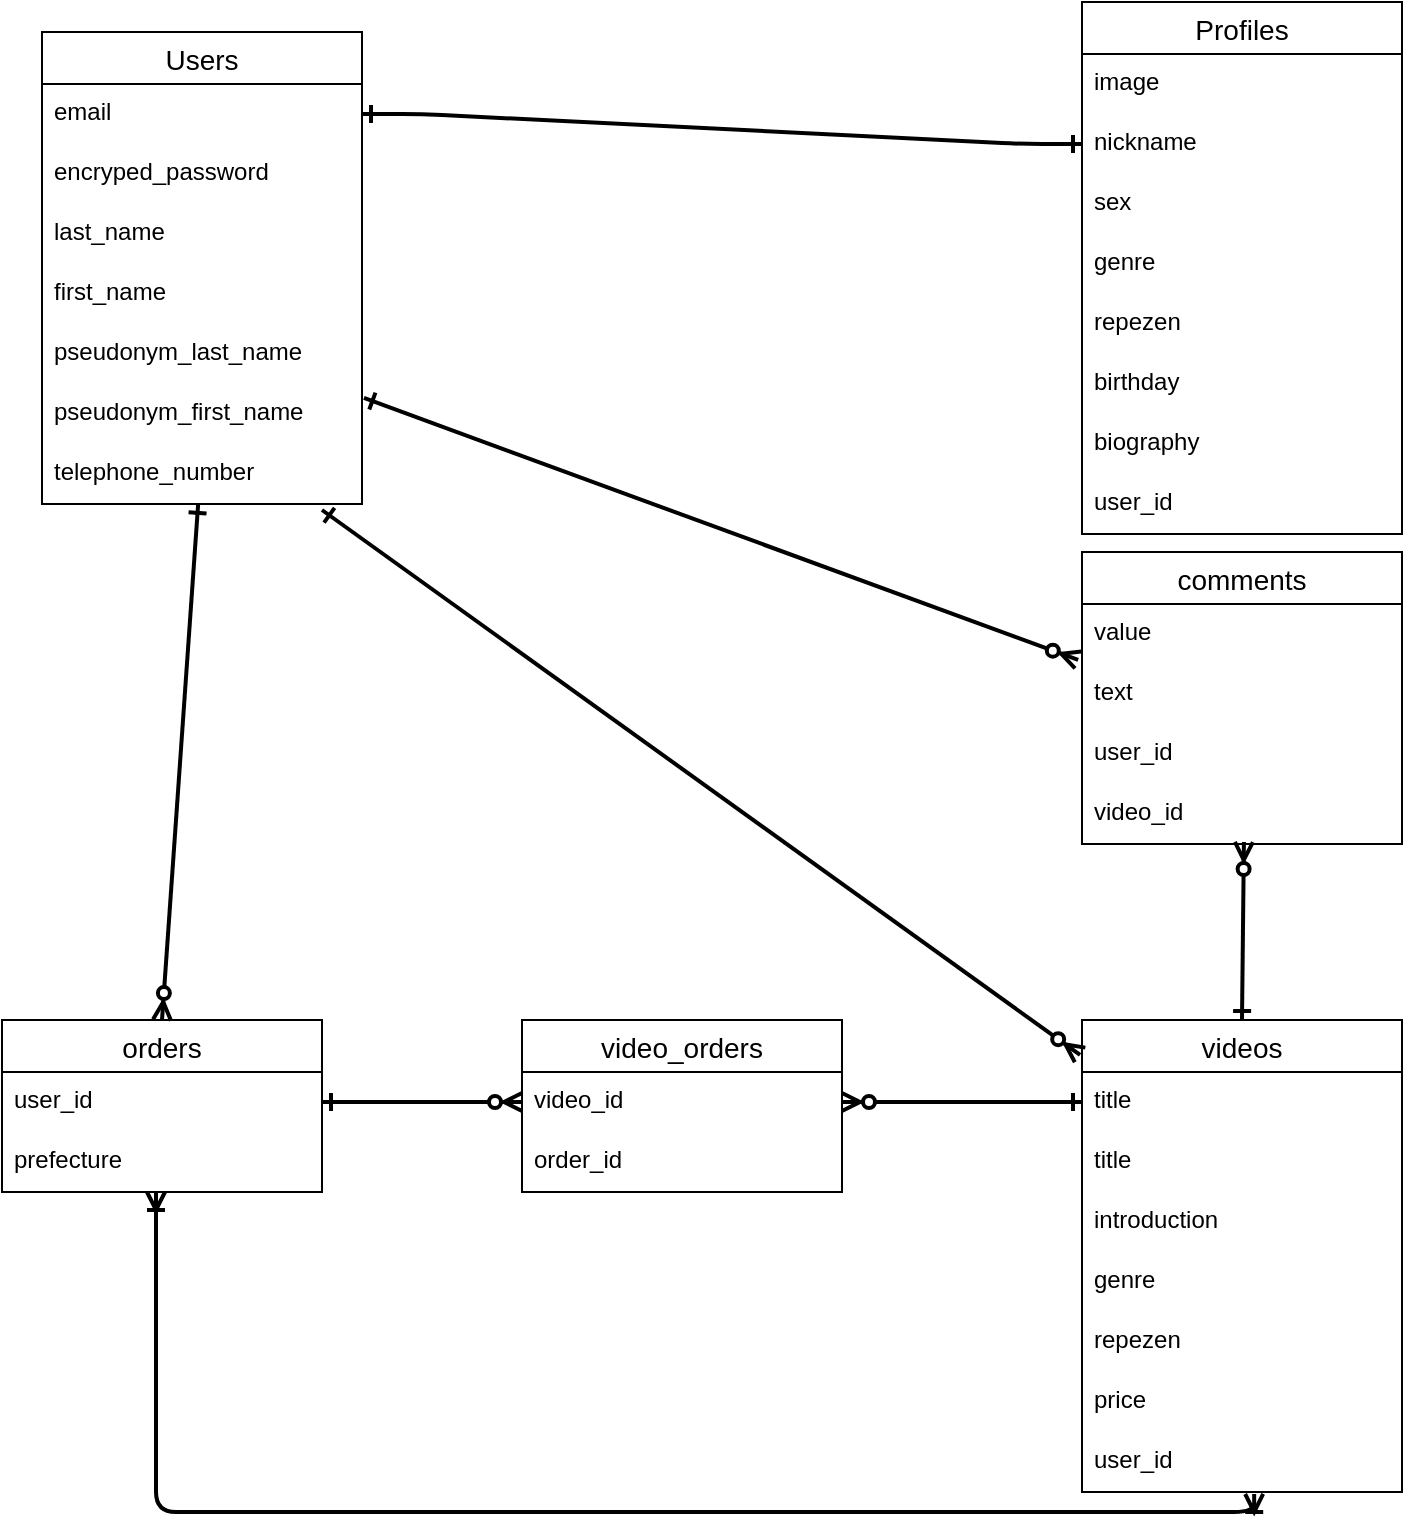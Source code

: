 <mxfile>
    <diagram id="xxG6ed62QqAqbMtrztr5" name="ページ1">
        <mxGraphModel dx="245" dy="445" grid="1" gridSize="10" guides="1" tooltips="1" connect="1" arrows="1" fold="1" page="1" pageScale="1" pageWidth="827" pageHeight="1169" math="0" shadow="0">
            <root>
                <mxCell id="0"/>
                <mxCell id="1" parent="0"/>
                <mxCell id="2" value="Users" style="swimlane;fontStyle=0;childLayout=stackLayout;horizontal=1;startSize=26;horizontalStack=0;resizeParent=1;resizeParentMax=0;resizeLast=0;collapsible=1;marginBottom=0;align=center;fontSize=14;" parent="1" vertex="1">
                    <mxGeometry x="80" y="40" width="160" height="236" as="geometry"/>
                </mxCell>
                <mxCell id="4" value="email" style="text;strokeColor=none;fillColor=none;spacingLeft=4;spacingRight=4;overflow=hidden;rotatable=0;points=[[0,0.5],[1,0.5]];portConstraint=eastwest;fontSize=12;" parent="2" vertex="1">
                    <mxGeometry y="26" width="160" height="30" as="geometry"/>
                </mxCell>
                <mxCell id="7" value="encryped_password" style="text;strokeColor=none;fillColor=none;spacingLeft=4;spacingRight=4;overflow=hidden;rotatable=0;points=[[0,0.5],[1,0.5]];portConstraint=eastwest;fontSize=12;" parent="2" vertex="1">
                    <mxGeometry y="56" width="160" height="30" as="geometry"/>
                </mxCell>
                <mxCell id="tkC_hRcBvg3TVlcHlTjY-7" value="last_name" style="text;strokeColor=none;fillColor=none;spacingLeft=4;spacingRight=4;overflow=hidden;rotatable=0;points=[[0,0.5],[1,0.5]];portConstraint=eastwest;fontSize=12;container=0;" parent="2" vertex="1">
                    <mxGeometry y="86" width="160" height="30" as="geometry"/>
                </mxCell>
                <mxCell id="tkC_hRcBvg3TVlcHlTjY-8" value="first_name" style="text;strokeColor=none;fillColor=none;spacingLeft=4;spacingRight=4;overflow=hidden;rotatable=0;points=[[0,0.5],[1,0.5]];portConstraint=eastwest;fontSize=12;" parent="2" vertex="1">
                    <mxGeometry y="116" width="160" height="30" as="geometry"/>
                </mxCell>
                <mxCell id="tkC_hRcBvg3TVlcHlTjY-9" value="pseudonym_last_name" style="text;strokeColor=none;fillColor=none;spacingLeft=4;spacingRight=4;overflow=hidden;rotatable=0;points=[[0,0.5],[1,0.5]];portConstraint=eastwest;fontSize=12;" parent="2" vertex="1">
                    <mxGeometry y="146" width="160" height="30" as="geometry"/>
                </mxCell>
                <mxCell id="tkC_hRcBvg3TVlcHlTjY-11" value="pseudonym_first_name" style="text;strokeColor=none;fillColor=none;spacingLeft=4;spacingRight=4;overflow=hidden;rotatable=0;points=[[0,0.5],[1,0.5]];portConstraint=eastwest;fontSize=12;" parent="2" vertex="1">
                    <mxGeometry y="176" width="160" height="30" as="geometry"/>
                </mxCell>
                <mxCell id="tkC_hRcBvg3TVlcHlTjY-13" value="telephone_number" style="text;strokeColor=none;fillColor=none;spacingLeft=4;spacingRight=4;overflow=hidden;rotatable=0;points=[[0,0.5],[1,0.5]];portConstraint=eastwest;fontSize=12;" parent="2" vertex="1">
                    <mxGeometry y="206" width="160" height="30" as="geometry"/>
                </mxCell>
                <mxCell id="tkC_hRcBvg3TVlcHlTjY-14" value="Profiles" style="swimlane;fontStyle=0;childLayout=stackLayout;horizontal=1;startSize=26;horizontalStack=0;resizeParent=1;resizeParentMax=0;resizeLast=0;collapsible=1;marginBottom=0;align=center;fontSize=14;" parent="1" vertex="1">
                    <mxGeometry x="600" y="25" width="160" height="266" as="geometry"/>
                </mxCell>
                <mxCell id="tkC_hRcBvg3TVlcHlTjY-19" value="image" style="text;strokeColor=none;fillColor=none;spacingLeft=4;spacingRight=4;overflow=hidden;rotatable=0;points=[[0,0.5],[1,0.5]];portConstraint=eastwest;fontSize=12;" parent="tkC_hRcBvg3TVlcHlTjY-14" vertex="1">
                    <mxGeometry y="26" width="160" height="30" as="geometry"/>
                </mxCell>
                <mxCell id="tkC_hRcBvg3TVlcHlTjY-15" value="nickname" style="text;strokeColor=none;fillColor=none;spacingLeft=4;spacingRight=4;overflow=hidden;rotatable=0;points=[[0,0.5],[1,0.5]];portConstraint=eastwest;fontSize=12;" parent="tkC_hRcBvg3TVlcHlTjY-14" vertex="1">
                    <mxGeometry y="56" width="160" height="30" as="geometry"/>
                </mxCell>
                <mxCell id="8" value="sex" style="text;strokeColor=none;fillColor=none;spacingLeft=4;spacingRight=4;overflow=hidden;rotatable=0;points=[[0,0.5],[1,0.5]];portConstraint=eastwest;fontSize=12;" parent="tkC_hRcBvg3TVlcHlTjY-14" vertex="1">
                    <mxGeometry y="86" width="160" height="30" as="geometry"/>
                </mxCell>
                <mxCell id="tkC_hRcBvg3TVlcHlTjY-69" value="genre" style="text;strokeColor=none;fillColor=none;spacingLeft=4;spacingRight=4;overflow=hidden;rotatable=0;points=[[0,0.5],[1,0.5]];portConstraint=eastwest;fontSize=12;" parent="tkC_hRcBvg3TVlcHlTjY-14" vertex="1">
                    <mxGeometry y="116" width="160" height="30" as="geometry"/>
                </mxCell>
                <mxCell id="tkC_hRcBvg3TVlcHlTjY-16" value="repezen" style="text;strokeColor=none;fillColor=none;spacingLeft=4;spacingRight=4;overflow=hidden;rotatable=0;points=[[0,0.5],[1,0.5]];portConstraint=eastwest;fontSize=12;" parent="tkC_hRcBvg3TVlcHlTjY-14" vertex="1">
                    <mxGeometry y="146" width="160" height="30" as="geometry"/>
                </mxCell>
                <mxCell id="tkC_hRcBvg3TVlcHlTjY-18" value="birthday" style="text;strokeColor=none;fillColor=none;spacingLeft=4;spacingRight=4;overflow=hidden;rotatable=0;points=[[0,0.5],[1,0.5]];portConstraint=eastwest;fontSize=12;" parent="tkC_hRcBvg3TVlcHlTjY-14" vertex="1">
                    <mxGeometry y="176" width="160" height="30" as="geometry"/>
                </mxCell>
                <mxCell id="tkC_hRcBvg3TVlcHlTjY-20" value="biography" style="text;strokeColor=none;fillColor=none;spacingLeft=4;spacingRight=4;overflow=hidden;rotatable=0;points=[[0,0.5],[1,0.5]];portConstraint=eastwest;fontSize=12;" parent="tkC_hRcBvg3TVlcHlTjY-14" vertex="1">
                    <mxGeometry y="206" width="160" height="30" as="geometry"/>
                </mxCell>
                <mxCell id="tkC_hRcBvg3TVlcHlTjY-66" value="user_id" style="text;strokeColor=none;fillColor=none;spacingLeft=4;spacingRight=4;overflow=hidden;rotatable=0;points=[[0,0.5],[1,0.5]];portConstraint=eastwest;fontSize=12;" parent="tkC_hRcBvg3TVlcHlTjY-14" vertex="1">
                    <mxGeometry y="236" width="160" height="30" as="geometry"/>
                </mxCell>
                <mxCell id="tkC_hRcBvg3TVlcHlTjY-21" value="videos" style="swimlane;fontStyle=0;childLayout=stackLayout;horizontal=1;startSize=26;horizontalStack=0;resizeParent=1;resizeParentMax=0;resizeLast=0;collapsible=1;marginBottom=0;align=center;fontSize=14;" parent="1" vertex="1">
                    <mxGeometry x="600" y="534" width="160" height="236" as="geometry"/>
                </mxCell>
                <mxCell id="tkC_hRcBvg3TVlcHlTjY-22" value="title" style="text;strokeColor=none;fillColor=none;spacingLeft=4;spacingRight=4;overflow=hidden;rotatable=0;points=[[0,0.5],[1,0.5]];portConstraint=eastwest;fontSize=12;" parent="tkC_hRcBvg3TVlcHlTjY-21" vertex="1">
                    <mxGeometry y="26" width="160" height="30" as="geometry"/>
                </mxCell>
                <mxCell id="9" value="title" style="text;strokeColor=none;fillColor=none;spacingLeft=4;spacingRight=4;overflow=hidden;rotatable=0;points=[[0,0.5],[1,0.5]];portConstraint=eastwest;fontSize=12;" vertex="1" parent="tkC_hRcBvg3TVlcHlTjY-21">
                    <mxGeometry y="56" width="160" height="30" as="geometry"/>
                </mxCell>
                <mxCell id="tkC_hRcBvg3TVlcHlTjY-23" value="introduction" style="text;strokeColor=none;fillColor=none;spacingLeft=4;spacingRight=4;overflow=hidden;rotatable=0;points=[[0,0.5],[1,0.5]];portConstraint=eastwest;fontSize=12;" parent="tkC_hRcBvg3TVlcHlTjY-21" vertex="1">
                    <mxGeometry y="86" width="160" height="30" as="geometry"/>
                </mxCell>
                <mxCell id="tkC_hRcBvg3TVlcHlTjY-24" value="genre" style="text;strokeColor=none;fillColor=none;spacingLeft=4;spacingRight=4;overflow=hidden;rotatable=0;points=[[0,0.5],[1,0.5]];portConstraint=eastwest;fontSize=12;" parent="tkC_hRcBvg3TVlcHlTjY-21" vertex="1">
                    <mxGeometry y="116" width="160" height="30" as="geometry"/>
                </mxCell>
                <mxCell id="tkC_hRcBvg3TVlcHlTjY-68" value="repezen" style="text;strokeColor=none;fillColor=none;spacingLeft=4;spacingRight=4;overflow=hidden;rotatable=0;points=[[0,0.5],[1,0.5]];portConstraint=eastwest;fontSize=12;" parent="tkC_hRcBvg3TVlcHlTjY-21" vertex="1">
                    <mxGeometry y="146" width="160" height="30" as="geometry"/>
                </mxCell>
                <mxCell id="tkC_hRcBvg3TVlcHlTjY-25" value="price" style="text;strokeColor=none;fillColor=none;spacingLeft=4;spacingRight=4;overflow=hidden;rotatable=0;points=[[0,0.5],[1,0.5]];portConstraint=eastwest;fontSize=12;" parent="tkC_hRcBvg3TVlcHlTjY-21" vertex="1">
                    <mxGeometry y="176" width="160" height="30" as="geometry"/>
                </mxCell>
                <mxCell id="tkC_hRcBvg3TVlcHlTjY-26" value="user_id" style="text;strokeColor=none;fillColor=none;spacingLeft=4;spacingRight=4;overflow=hidden;rotatable=0;points=[[0,0.5],[1,0.5]];portConstraint=eastwest;fontSize=12;" parent="tkC_hRcBvg3TVlcHlTjY-21" vertex="1">
                    <mxGeometry y="206" width="160" height="30" as="geometry"/>
                </mxCell>
                <mxCell id="tkC_hRcBvg3TVlcHlTjY-27" value="orders" style="swimlane;fontStyle=0;childLayout=stackLayout;horizontal=1;startSize=26;horizontalStack=0;resizeParent=1;resizeParentMax=0;resizeLast=0;collapsible=1;marginBottom=0;align=center;fontSize=14;" parent="1" vertex="1">
                    <mxGeometry x="60" y="534" width="160" height="86" as="geometry"/>
                </mxCell>
                <mxCell id="tkC_hRcBvg3TVlcHlTjY-28" value="user_id" style="text;strokeColor=none;fillColor=none;spacingLeft=4;spacingRight=4;overflow=hidden;rotatable=0;points=[[0,0.5],[1,0.5]];portConstraint=eastwest;fontSize=12;" parent="tkC_hRcBvg3TVlcHlTjY-27" vertex="1">
                    <mxGeometry y="26" width="160" height="30" as="geometry"/>
                </mxCell>
                <mxCell id="tkC_hRcBvg3TVlcHlTjY-67" value="prefecture" style="text;strokeColor=none;fillColor=none;spacingLeft=4;spacingRight=4;overflow=hidden;rotatable=0;points=[[0,0.5],[1,0.5]];portConstraint=eastwest;fontSize=12;" parent="tkC_hRcBvg3TVlcHlTjY-27" vertex="1">
                    <mxGeometry y="56" width="160" height="30" as="geometry"/>
                </mxCell>
                <mxCell id="tkC_hRcBvg3TVlcHlTjY-31" value="comments" style="swimlane;fontStyle=0;childLayout=stackLayout;horizontal=1;startSize=26;horizontalStack=0;resizeParent=1;resizeParentMax=0;resizeLast=0;collapsible=1;marginBottom=0;align=center;fontSize=14;" parent="1" vertex="1">
                    <mxGeometry x="600" y="300" width="160" height="146" as="geometry"/>
                </mxCell>
                <mxCell id="tkC_hRcBvg3TVlcHlTjY-32" value="value" style="text;strokeColor=none;fillColor=none;spacingLeft=4;spacingRight=4;overflow=hidden;rotatable=0;points=[[0,0.5],[1,0.5]];portConstraint=eastwest;fontSize=12;" parent="tkC_hRcBvg3TVlcHlTjY-31" vertex="1">
                    <mxGeometry y="26" width="160" height="30" as="geometry"/>
                </mxCell>
                <mxCell id="tkC_hRcBvg3TVlcHlTjY-33" value="text" style="text;strokeColor=none;fillColor=none;spacingLeft=4;spacingRight=4;overflow=hidden;rotatable=0;points=[[0,0.5],[1,0.5]];portConstraint=eastwest;fontSize=12;" parent="tkC_hRcBvg3TVlcHlTjY-31" vertex="1">
                    <mxGeometry y="56" width="160" height="30" as="geometry"/>
                </mxCell>
                <mxCell id="tkC_hRcBvg3TVlcHlTjY-34" value="user_id" style="text;strokeColor=none;fillColor=none;spacingLeft=4;spacingRight=4;overflow=hidden;rotatable=0;points=[[0,0.5],[1,0.5]];portConstraint=eastwest;fontSize=12;" parent="tkC_hRcBvg3TVlcHlTjY-31" vertex="1">
                    <mxGeometry y="86" width="160" height="30" as="geometry"/>
                </mxCell>
                <mxCell id="tkC_hRcBvg3TVlcHlTjY-35" value="video_id" style="text;strokeColor=none;fillColor=none;spacingLeft=4;spacingRight=4;overflow=hidden;rotatable=0;points=[[0,0.5],[1,0.5]];portConstraint=eastwest;fontSize=12;" parent="tkC_hRcBvg3TVlcHlTjY-31" vertex="1">
                    <mxGeometry y="116" width="160" height="30" as="geometry"/>
                </mxCell>
                <mxCell id="tkC_hRcBvg3TVlcHlTjY-51" value="" style="edgeStyle=entityRelationEdgeStyle;fontSize=12;html=1;endArrow=ERone;startArrow=ERone;exitX=1;exitY=0.5;exitDx=0;exitDy=0;entryX=0;entryY=0.5;entryDx=0;entryDy=0;strokeWidth=2;startFill=0;endFill=0;" parent="1" source="4" target="tkC_hRcBvg3TVlcHlTjY-15" edge="1">
                    <mxGeometry width="100" height="100" relative="1" as="geometry">
                        <mxPoint x="320" y="250" as="sourcePoint"/>
                        <mxPoint x="420" y="150" as="targetPoint"/>
                    </mxGeometry>
                </mxCell>
                <mxCell id="tkC_hRcBvg3TVlcHlTjY-53" value="" style="fontSize=12;html=1;endArrow=ERoneToMany;startArrow=ERoneToMany;strokeWidth=2;entryX=0.538;entryY=1.033;entryDx=0;entryDy=0;entryPerimeter=0;edgeStyle=orthogonalEdgeStyle;" parent="1" target="tkC_hRcBvg3TVlcHlTjY-26" edge="1">
                    <mxGeometry width="100" height="100" relative="1" as="geometry">
                        <mxPoint x="137" y="620" as="sourcePoint"/>
                        <mxPoint x="420" y="390" as="targetPoint"/>
                        <Array as="points">
                            <mxPoint x="137" y="780"/>
                            <mxPoint x="686" y="780"/>
                        </Array>
                    </mxGeometry>
                </mxCell>
                <mxCell id="tkC_hRcBvg3TVlcHlTjY-54" value="" style="fontSize=12;html=1;endArrow=ERzeroToMany;startArrow=ERone;strokeWidth=2;exitX=1.006;exitY=0.233;exitDx=0;exitDy=0;exitPerimeter=0;entryX=-0.012;entryY=0.933;entryDx=0;entryDy=0;entryPerimeter=0;startFill=0;" parent="1" source="tkC_hRcBvg3TVlcHlTjY-11" target="tkC_hRcBvg3TVlcHlTjY-32" edge="1">
                    <mxGeometry width="100" height="100" relative="1" as="geometry">
                        <mxPoint x="320" y="510" as="sourcePoint"/>
                        <mxPoint x="380" y="650" as="targetPoint"/>
                    </mxGeometry>
                </mxCell>
                <mxCell id="tkC_hRcBvg3TVlcHlTjY-55" value="" style="fontSize=12;html=1;endArrow=ERzeroToMany;startArrow=ERone;strokeWidth=2;exitX=0.5;exitY=0;exitDx=0;exitDy=0;entryX=0.506;entryY=0.967;entryDx=0;entryDy=0;entryPerimeter=0;startFill=0;" parent="1" source="tkC_hRcBvg3TVlcHlTjY-21" target="tkC_hRcBvg3TVlcHlTjY-35" edge="1">
                    <mxGeometry width="100" height="100" relative="1" as="geometry">
                        <mxPoint x="688" y="266" as="sourcePoint"/>
                        <mxPoint x="670" y="320" as="targetPoint"/>
                    </mxGeometry>
                </mxCell>
                <mxCell id="tkC_hRcBvg3TVlcHlTjY-58" value="" style="fontSize=12;html=1;endArrow=ERzeroToMany;startArrow=ERone;strokeWidth=2;exitX=0.488;exitY=1;exitDx=0;exitDy=0;exitPerimeter=0;entryX=0.5;entryY=0;entryDx=0;entryDy=0;startFill=0;" parent="1" source="tkC_hRcBvg3TVlcHlTjY-13" target="tkC_hRcBvg3TVlcHlTjY-27" edge="1">
                    <mxGeometry width="100" height="100" relative="1" as="geometry">
                        <mxPoint x="320" y="490" as="sourcePoint"/>
                        <mxPoint x="420" y="390" as="targetPoint"/>
                    </mxGeometry>
                </mxCell>
                <mxCell id="tkC_hRcBvg3TVlcHlTjY-59" value="" style="fontSize=12;html=1;endArrow=ERzeroToMany;startArrow=ERone;strokeWidth=2;exitX=0.875;exitY=1.1;exitDx=0;exitDy=0;exitPerimeter=0;entryX=-0.006;entryY=0.074;entryDx=0;entryDy=0;entryPerimeter=0;startFill=0;" parent="1" source="tkC_hRcBvg3TVlcHlTjY-13" target="tkC_hRcBvg3TVlcHlTjY-21" edge="1">
                    <mxGeometry width="100" height="100" relative="1" as="geometry">
                        <mxPoint x="390" y="420" as="sourcePoint"/>
                        <mxPoint x="450" y="560" as="targetPoint"/>
                    </mxGeometry>
                </mxCell>
                <mxCell id="tkC_hRcBvg3TVlcHlTjY-60" value="video_orders" style="swimlane;fontStyle=0;childLayout=stackLayout;horizontal=1;startSize=26;horizontalStack=0;resizeParent=1;resizeParentMax=0;resizeLast=0;collapsible=1;marginBottom=0;align=center;fontSize=14;" parent="1" vertex="1">
                    <mxGeometry x="320" y="534" width="160" height="86" as="geometry"/>
                </mxCell>
                <mxCell id="tkC_hRcBvg3TVlcHlTjY-61" value="video_id" style="text;strokeColor=none;fillColor=none;spacingLeft=4;spacingRight=4;overflow=hidden;rotatable=0;points=[[0,0.5],[1,0.5]];portConstraint=eastwest;fontSize=12;" parent="tkC_hRcBvg3TVlcHlTjY-60" vertex="1">
                    <mxGeometry y="26" width="160" height="30" as="geometry"/>
                </mxCell>
                <mxCell id="tkC_hRcBvg3TVlcHlTjY-62" value="order_id" style="text;strokeColor=none;fillColor=none;spacingLeft=4;spacingRight=4;overflow=hidden;rotatable=0;points=[[0,0.5],[1,0.5]];portConstraint=eastwest;fontSize=12;" parent="tkC_hRcBvg3TVlcHlTjY-60" vertex="1">
                    <mxGeometry y="56" width="160" height="30" as="geometry"/>
                </mxCell>
                <mxCell id="tkC_hRcBvg3TVlcHlTjY-64" value="" style="edgeStyle=entityRelationEdgeStyle;fontSize=12;html=1;endArrow=ERzeroToMany;startArrow=ERone;strokeWidth=2;exitX=1;exitY=0.5;exitDx=0;exitDy=0;entryX=0;entryY=0.5;entryDx=0;entryDy=0;targetPerimeterSpacing=0;startFill=0;" parent="1" source="tkC_hRcBvg3TVlcHlTjY-28" target="tkC_hRcBvg3TVlcHlTjY-61" edge="1">
                    <mxGeometry width="100" height="100" relative="1" as="geometry">
                        <mxPoint x="320" y="630" as="sourcePoint"/>
                        <mxPoint x="420" y="530" as="targetPoint"/>
                    </mxGeometry>
                </mxCell>
                <mxCell id="tkC_hRcBvg3TVlcHlTjY-65" value="" style="edgeStyle=entityRelationEdgeStyle;fontSize=12;html=1;endArrow=ERzeroToMany;startArrow=ERone;strokeWidth=2;entryX=1;entryY=0.5;entryDx=0;entryDy=0;exitX=0;exitY=0.5;exitDx=0;exitDy=0;startFill=0;" parent="1" source="tkC_hRcBvg3TVlcHlTjY-22" target="tkC_hRcBvg3TVlcHlTjY-61" edge="1">
                    <mxGeometry width="100" height="100" relative="1" as="geometry">
                        <mxPoint x="320" y="630" as="sourcePoint"/>
                        <mxPoint x="420" y="530" as="targetPoint"/>
                    </mxGeometry>
                </mxCell>
            </root>
        </mxGraphModel>
    </diagram>
</mxfile>
